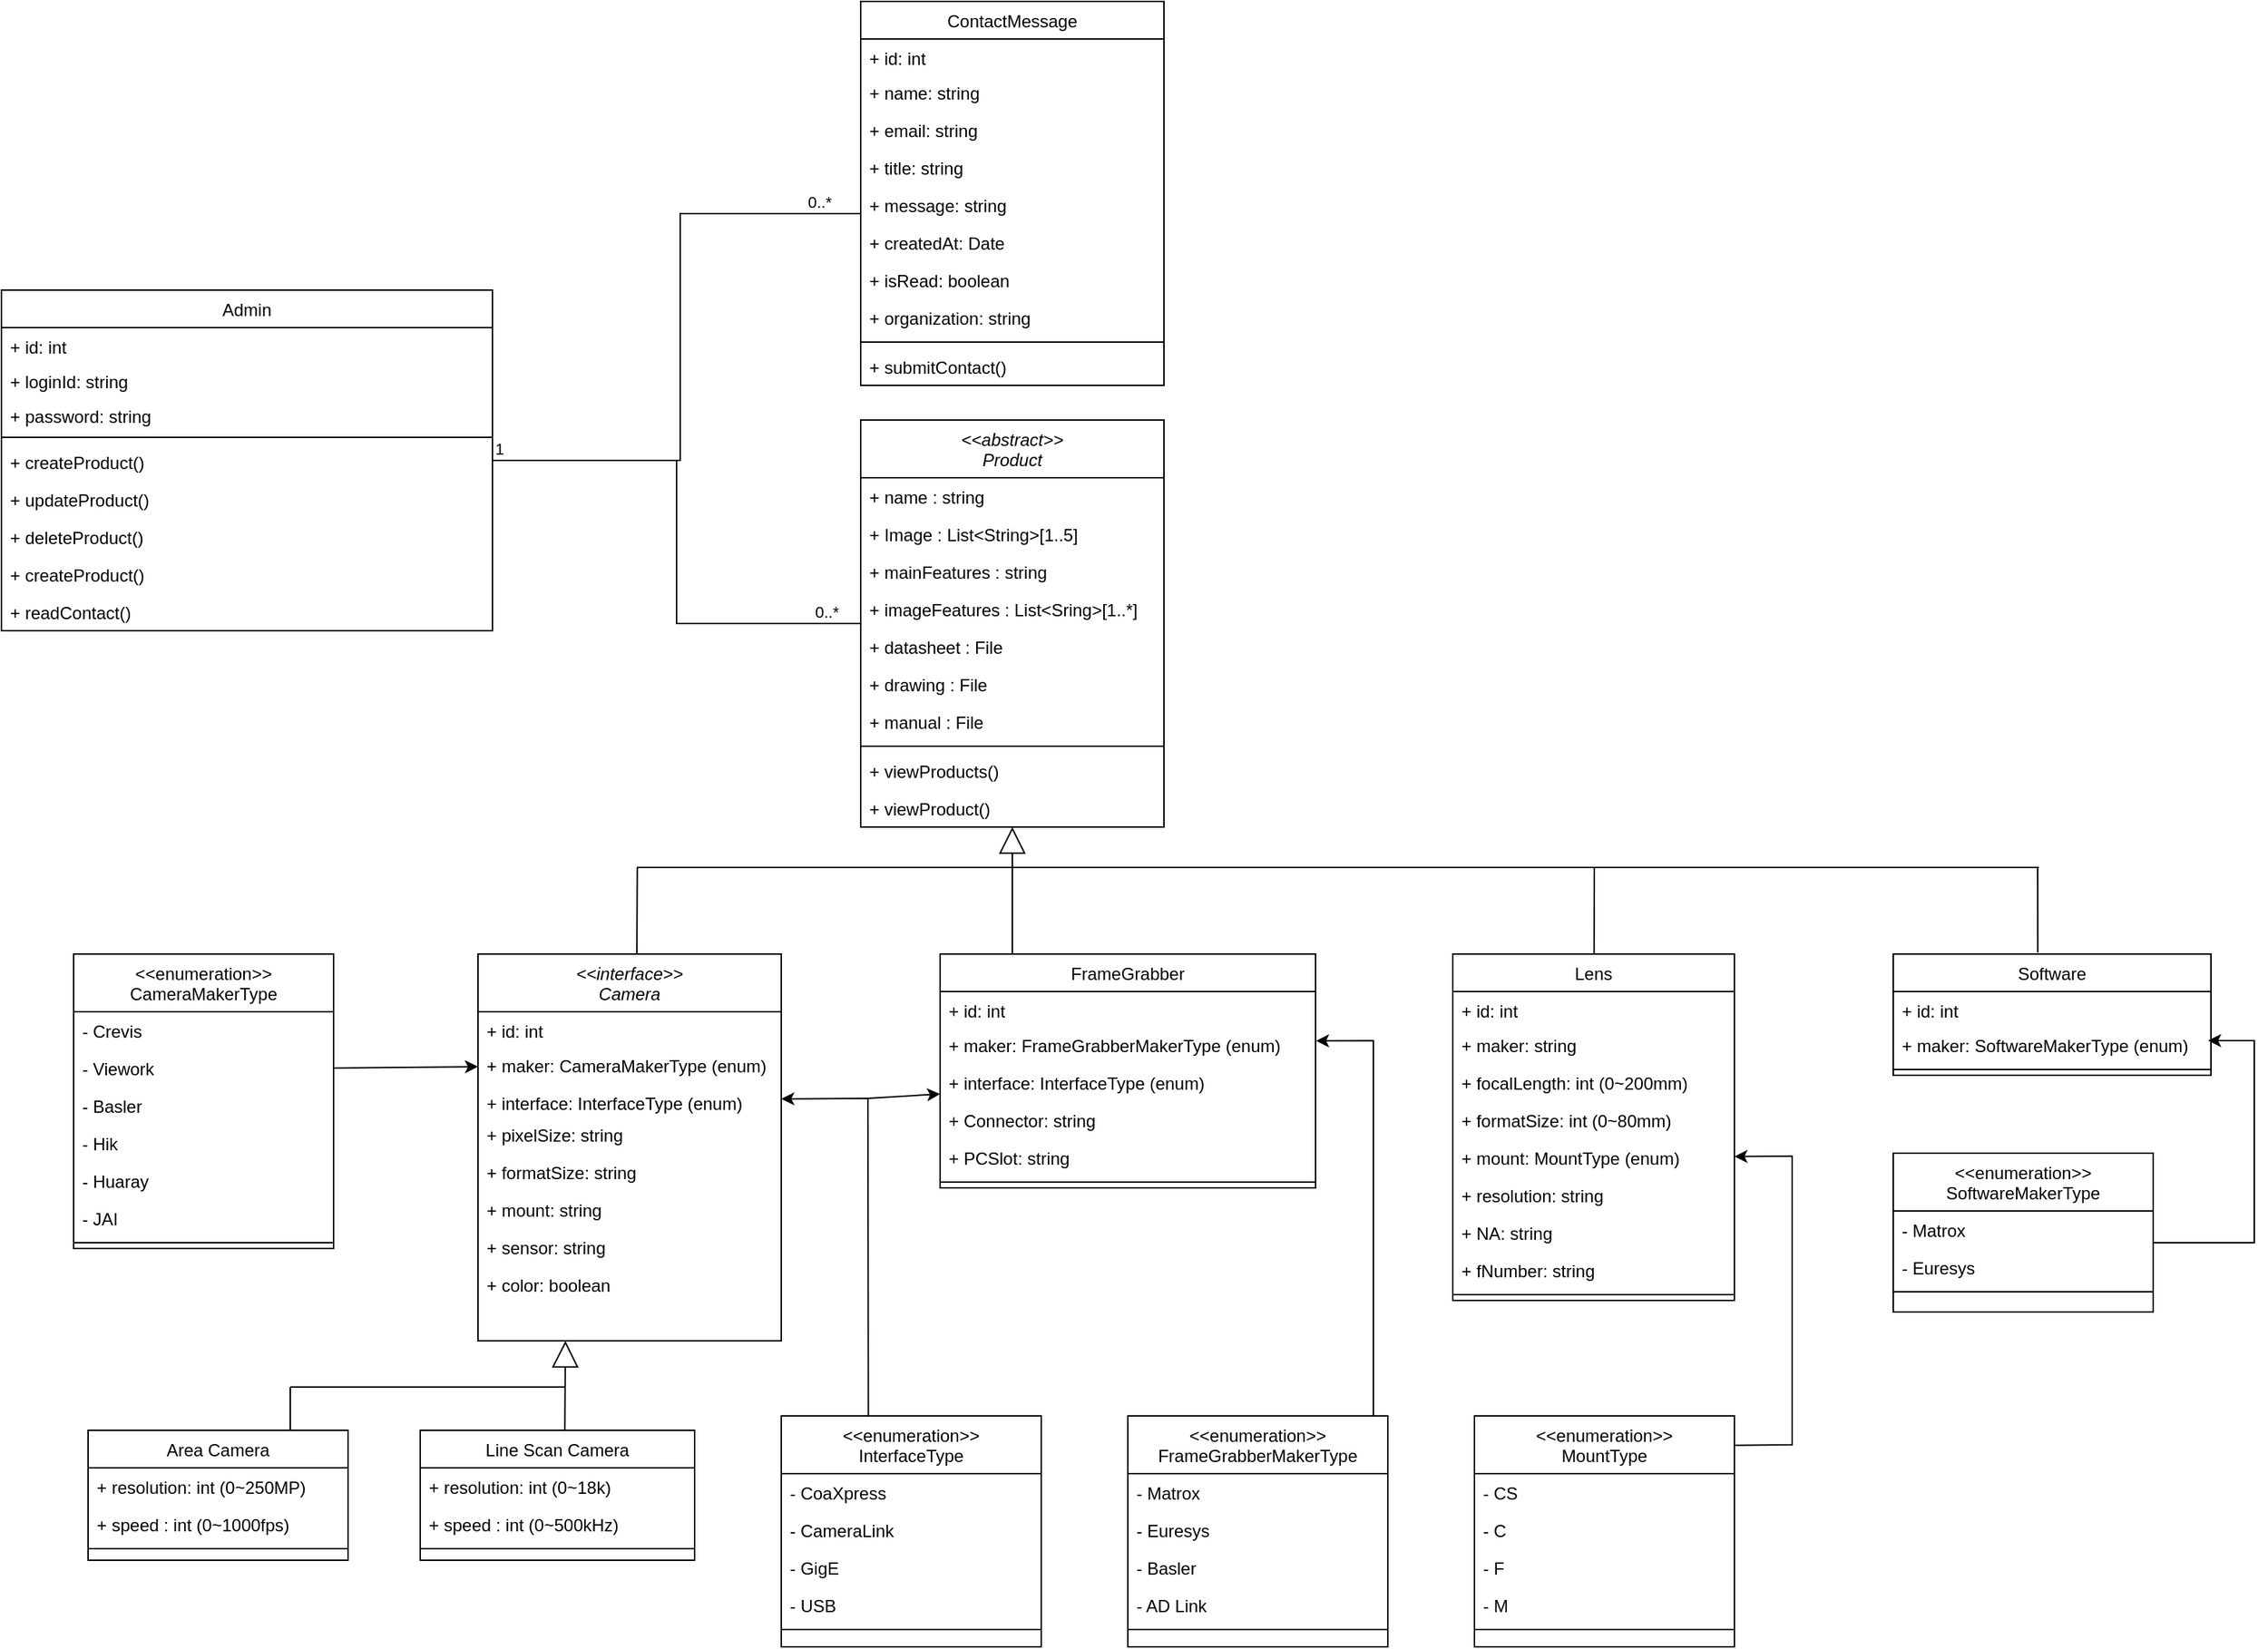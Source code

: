 <mxfile version="26.2.14">
  <diagram id="C5RBs43oDa-KdzZeNtuy" name="Page-1">
    <mxGraphModel dx="2347" dy="875" grid="1" gridSize="10" guides="1" tooltips="1" connect="1" arrows="1" fold="1" page="1" pageScale="1" pageWidth="827" pageHeight="1169" math="0" shadow="0">
      <root>
        <mxCell id="WIyWlLk6GJQsqaUBKTNV-0" />
        <mxCell id="WIyWlLk6GJQsqaUBKTNV-1" parent="WIyWlLk6GJQsqaUBKTNV-0" />
        <mxCell id="BNeq4px3UG7PVX7FRzOn-12" value="&lt;&lt;abstract&gt;&gt;&#xa;Product" style="swimlane;fontStyle=2;align=center;verticalAlign=top;childLayout=stackLayout;horizontal=1;startSize=40;horizontalStack=0;resizeParent=1;resizeLast=0;collapsible=1;marginBottom=0;rounded=0;shadow=0;strokeWidth=1;" parent="WIyWlLk6GJQsqaUBKTNV-1" vertex="1">
          <mxGeometry x="-165" y="305" width="210" height="282" as="geometry">
            <mxRectangle x="230" y="140" width="160" height="26" as="alternateBounds" />
          </mxGeometry>
        </mxCell>
        <mxCell id="BNeq4px3UG7PVX7FRzOn-13" value="+ name : string" style="text;align=left;verticalAlign=top;spacingLeft=4;spacingRight=4;overflow=hidden;rotatable=0;points=[[0,0.5],[1,0.5]];portConstraint=eastwest;" parent="BNeq4px3UG7PVX7FRzOn-12" vertex="1">
          <mxGeometry y="40" width="210" height="26" as="geometry" />
        </mxCell>
        <mxCell id="BNeq4px3UG7PVX7FRzOn-14" value="+ Image : List&lt;String&gt;[1..5]" style="text;align=left;verticalAlign=top;spacingLeft=4;spacingRight=4;overflow=hidden;rotatable=0;points=[[0,0.5],[1,0.5]];portConstraint=eastwest;rounded=0;shadow=0;html=0;" parent="BNeq4px3UG7PVX7FRzOn-12" vertex="1">
          <mxGeometry y="66" width="210" height="26" as="geometry" />
        </mxCell>
        <mxCell id="BNeq4px3UG7PVX7FRzOn-15" value="+ mainFeatures : string" style="text;align=left;verticalAlign=top;spacingLeft=4;spacingRight=4;overflow=hidden;rotatable=0;points=[[0,0.5],[1,0.5]];portConstraint=eastwest;rounded=0;shadow=0;html=0;" parent="BNeq4px3UG7PVX7FRzOn-12" vertex="1">
          <mxGeometry y="92" width="210" height="26" as="geometry" />
        </mxCell>
        <mxCell id="BNeq4px3UG7PVX7FRzOn-16" value="+ imageFeatures : List&lt;Sring&gt;[1..*]" style="text;align=left;verticalAlign=top;spacingLeft=4;spacingRight=4;overflow=hidden;rotatable=0;points=[[0,0.5],[1,0.5]];portConstraint=eastwest;rounded=0;shadow=0;html=0;" parent="BNeq4px3UG7PVX7FRzOn-12" vertex="1">
          <mxGeometry y="118" width="210" height="26" as="geometry" />
        </mxCell>
        <mxCell id="BNeq4px3UG7PVX7FRzOn-17" value="+ datasheet : File" style="text;align=left;verticalAlign=top;spacingLeft=4;spacingRight=4;overflow=hidden;rotatable=0;points=[[0,0.5],[1,0.5]];portConstraint=eastwest;rounded=0;shadow=0;html=0;" parent="BNeq4px3UG7PVX7FRzOn-12" vertex="1">
          <mxGeometry y="144" width="210" height="26" as="geometry" />
        </mxCell>
        <mxCell id="BNeq4px3UG7PVX7FRzOn-18" value="+ drawing : File" style="text;align=left;verticalAlign=top;spacingLeft=4;spacingRight=4;overflow=hidden;rotatable=0;points=[[0,0.5],[1,0.5]];portConstraint=eastwest;rounded=0;shadow=0;html=0;" parent="BNeq4px3UG7PVX7FRzOn-12" vertex="1">
          <mxGeometry y="170" width="210" height="26" as="geometry" />
        </mxCell>
        <mxCell id="BNeq4px3UG7PVX7FRzOn-19" value="+ manual : File" style="text;align=left;verticalAlign=top;spacingLeft=4;spacingRight=4;overflow=hidden;rotatable=0;points=[[0,0.5],[1,0.5]];portConstraint=eastwest;rounded=0;shadow=0;html=0;" parent="BNeq4px3UG7PVX7FRzOn-12" vertex="1">
          <mxGeometry y="196" width="210" height="26" as="geometry" />
        </mxCell>
        <mxCell id="nLLsvmatSyjKDxN5_Jng-43" value="" style="line;html=1;strokeWidth=1;align=left;verticalAlign=middle;spacingTop=-1;spacingLeft=3;spacingRight=3;rotatable=0;labelPosition=right;points=[];portConstraint=eastwest;" vertex="1" parent="BNeq4px3UG7PVX7FRzOn-12">
          <mxGeometry y="222" width="210" height="8" as="geometry" />
        </mxCell>
        <mxCell id="nLLsvmatSyjKDxN5_Jng-44" value="+ viewProducts()" style="text;align=left;verticalAlign=top;spacingLeft=4;spacingRight=4;overflow=hidden;rotatable=0;points=[[0,0.5],[1,0.5]];portConstraint=eastwest;fontColor=default;" vertex="1" parent="BNeq4px3UG7PVX7FRzOn-12">
          <mxGeometry y="230" width="210" height="26" as="geometry" />
        </mxCell>
        <mxCell id="nLLsvmatSyjKDxN5_Jng-45" value="+ viewProduct()" style="text;align=left;verticalAlign=top;spacingLeft=4;spacingRight=4;overflow=hidden;rotatable=0;points=[[0,0.5],[1,0.5]];portConstraint=eastwest;fontColor=default;" vertex="1" parent="BNeq4px3UG7PVX7FRzOn-12">
          <mxGeometry y="256" width="210" height="26" as="geometry" />
        </mxCell>
        <mxCell id="BNeq4px3UG7PVX7FRzOn-20" value="Lens" style="swimlane;fontStyle=0;align=center;verticalAlign=top;childLayout=stackLayout;horizontal=1;startSize=26;horizontalStack=0;resizeParent=1;resizeLast=0;collapsible=1;marginBottom=0;rounded=0;shadow=0;strokeWidth=1;" parent="WIyWlLk6GJQsqaUBKTNV-1" vertex="1">
          <mxGeometry x="245" y="675" width="195" height="240" as="geometry">
            <mxRectangle x="130" y="380" width="160" height="26" as="alternateBounds" />
          </mxGeometry>
        </mxCell>
        <mxCell id="nLLsvmatSyjKDxN5_Jng-7" value="+ id: int  " style="text;align=left;verticalAlign=top;spacingLeft=4;spacingRight=4;overflow=hidden;rotatable=0;points=[[0,0.5],[1,0.5]];portConstraint=eastwest;" vertex="1" parent="BNeq4px3UG7PVX7FRzOn-20">
          <mxGeometry y="26" width="195" height="24" as="geometry" />
        </mxCell>
        <mxCell id="BNeq4px3UG7PVX7FRzOn-21" value="+ maker: string  &#xa;" style="text;align=left;verticalAlign=top;spacingLeft=4;spacingRight=4;overflow=hidden;rotatable=0;points=[[0,0.5],[1,0.5]];portConstraint=eastwest;" parent="BNeq4px3UG7PVX7FRzOn-20" vertex="1">
          <mxGeometry y="50" width="195" height="26" as="geometry" />
        </mxCell>
        <mxCell id="BNeq4px3UG7PVX7FRzOn-22" value="+ focalLength: int (0~200mm)  &#xa;" style="text;align=left;verticalAlign=top;spacingLeft=4;spacingRight=4;overflow=hidden;rotatable=0;points=[[0,0.5],[1,0.5]];portConstraint=eastwest;" parent="BNeq4px3UG7PVX7FRzOn-20" vertex="1">
          <mxGeometry y="76" width="195" height="26" as="geometry" />
        </mxCell>
        <mxCell id="BNeq4px3UG7PVX7FRzOn-23" value="+ formatSize: int (0~80mm)  " style="text;align=left;verticalAlign=top;spacingLeft=4;spacingRight=4;overflow=hidden;rotatable=0;points=[[0,0.5],[1,0.5]];portConstraint=eastwest;rounded=0;shadow=0;html=0;" parent="BNeq4px3UG7PVX7FRzOn-20" vertex="1">
          <mxGeometry y="102" width="195" height="26" as="geometry" />
        </mxCell>
        <mxCell id="BNeq4px3UG7PVX7FRzOn-24" value="+ mount: MountType (enum)  " style="text;align=left;verticalAlign=top;spacingLeft=4;spacingRight=4;overflow=hidden;rotatable=0;points=[[0,0.5],[1,0.5]];portConstraint=eastwest;rounded=0;shadow=0;html=0;" parent="BNeq4px3UG7PVX7FRzOn-20" vertex="1">
          <mxGeometry y="128" width="195" height="26" as="geometry" />
        </mxCell>
        <mxCell id="BNeq4px3UG7PVX7FRzOn-25" value="+ resolution: string  " style="text;align=left;verticalAlign=top;spacingLeft=4;spacingRight=4;overflow=hidden;rotatable=0;points=[[0,0.5],[1,0.5]];portConstraint=eastwest;rounded=0;shadow=0;html=0;" parent="BNeq4px3UG7PVX7FRzOn-20" vertex="1">
          <mxGeometry y="154" width="195" height="26" as="geometry" />
        </mxCell>
        <mxCell id="BNeq4px3UG7PVX7FRzOn-26" value="+ NA: string  " style="text;align=left;verticalAlign=top;spacingLeft=4;spacingRight=4;overflow=hidden;rotatable=0;points=[[0,0.5],[1,0.5]];portConstraint=eastwest;rounded=0;shadow=0;html=0;" parent="BNeq4px3UG7PVX7FRzOn-20" vertex="1">
          <mxGeometry y="180" width="195" height="26" as="geometry" />
        </mxCell>
        <mxCell id="BNeq4px3UG7PVX7FRzOn-27" value="+ fNumber: string" style="text;align=left;verticalAlign=top;spacingLeft=4;spacingRight=4;overflow=hidden;rotatable=0;points=[[0,0.5],[1,0.5]];portConstraint=eastwest;rounded=0;shadow=0;html=0;" parent="BNeq4px3UG7PVX7FRzOn-20" vertex="1">
          <mxGeometry y="206" width="195" height="26" as="geometry" />
        </mxCell>
        <mxCell id="BNeq4px3UG7PVX7FRzOn-28" value="" style="line;html=1;strokeWidth=1;align=left;verticalAlign=middle;spacingTop=-1;spacingLeft=3;spacingRight=3;rotatable=0;labelPosition=right;points=[];portConstraint=eastwest;" parent="BNeq4px3UG7PVX7FRzOn-20" vertex="1">
          <mxGeometry y="232" width="195" height="8" as="geometry" />
        </mxCell>
        <mxCell id="BNeq4px3UG7PVX7FRzOn-32" value="Admin" style="swimlane;fontStyle=0;align=center;verticalAlign=top;childLayout=stackLayout;horizontal=1;startSize=26;horizontalStack=0;resizeParent=1;resizeLast=0;collapsible=1;marginBottom=0;rounded=0;shadow=0;strokeWidth=1;" parent="WIyWlLk6GJQsqaUBKTNV-1" vertex="1">
          <mxGeometry x="-760" y="215" width="340" height="236" as="geometry">
            <mxRectangle x="550" y="140" width="160" height="26" as="alternateBounds" />
          </mxGeometry>
        </mxCell>
        <mxCell id="nLLsvmatSyjKDxN5_Jng-1" value="+ id: int  " style="text;align=left;verticalAlign=top;spacingLeft=4;spacingRight=4;overflow=hidden;rotatable=0;points=[[0,0.5],[1,0.5]];portConstraint=eastwest;" vertex="1" parent="BNeq4px3UG7PVX7FRzOn-32">
          <mxGeometry y="26" width="340" height="24" as="geometry" />
        </mxCell>
        <mxCell id="nLLsvmatSyjKDxN5_Jng-2" value="+ loginId: string  " style="text;align=left;verticalAlign=top;spacingLeft=4;spacingRight=4;overflow=hidden;rotatable=0;points=[[0,0.5],[1,0.5]];portConstraint=eastwest;" vertex="1" parent="BNeq4px3UG7PVX7FRzOn-32">
          <mxGeometry y="50" width="340" height="24" as="geometry" />
        </mxCell>
        <mxCell id="nLLsvmatSyjKDxN5_Jng-3" value="+ password: string  " style="text;align=left;verticalAlign=top;spacingLeft=4;spacingRight=4;overflow=hidden;rotatable=0;points=[[0,0.5],[1,0.5]];portConstraint=eastwest;" vertex="1" parent="BNeq4px3UG7PVX7FRzOn-32">
          <mxGeometry y="74" width="340" height="24" as="geometry" />
        </mxCell>
        <mxCell id="BNeq4px3UG7PVX7FRzOn-33" value="" style="line;html=1;strokeWidth=1;align=left;verticalAlign=middle;spacingTop=-1;spacingLeft=3;spacingRight=3;rotatable=0;labelPosition=right;points=[];portConstraint=eastwest;" parent="BNeq4px3UG7PVX7FRzOn-32" vertex="1">
          <mxGeometry y="98" width="340" height="8" as="geometry" />
        </mxCell>
        <mxCell id="BNeq4px3UG7PVX7FRzOn-34" value="+ createProduct()  &#xa;" style="text;align=left;verticalAlign=top;spacingLeft=4;spacingRight=4;overflow=hidden;rotatable=0;points=[[0,0.5],[1,0.5]];portConstraint=eastwest;fontColor=default;" parent="BNeq4px3UG7PVX7FRzOn-32" vertex="1">
          <mxGeometry y="106" width="340" height="26" as="geometry" />
        </mxCell>
        <mxCell id="BNeq4px3UG7PVX7FRzOn-35" value="+ updateProduct() " style="text;align=left;verticalAlign=top;spacingLeft=4;spacingRight=4;overflow=hidden;rotatable=0;points=[[0,0.5],[1,0.5]];portConstraint=eastwest;fontColor=default;" parent="BNeq4px3UG7PVX7FRzOn-32" vertex="1">
          <mxGeometry y="132" width="340" height="26" as="geometry" />
        </mxCell>
        <mxCell id="BNeq4px3UG7PVX7FRzOn-36" value="+ deleteProduct()" style="text;align=left;verticalAlign=top;spacingLeft=4;spacingRight=4;overflow=hidden;rotatable=0;points=[[0,0.5],[1,0.5]];portConstraint=eastwest;fontColor=default;" parent="BNeq4px3UG7PVX7FRzOn-32" vertex="1">
          <mxGeometry y="158" width="340" height="26" as="geometry" />
        </mxCell>
        <mxCell id="BNeq4px3UG7PVX7FRzOn-37" value="+ createProduct()  &#xa;" style="text;align=left;verticalAlign=top;spacingLeft=4;spacingRight=4;overflow=hidden;rotatable=0;points=[[0,0.5],[1,0.5]];portConstraint=eastwest;fontColor=default;" parent="BNeq4px3UG7PVX7FRzOn-32" vertex="1">
          <mxGeometry y="184" width="340" height="26" as="geometry" />
        </mxCell>
        <mxCell id="BNeq4px3UG7PVX7FRzOn-38" value="+ readContact()" style="text;align=left;verticalAlign=top;spacingLeft=4;spacingRight=4;overflow=hidden;rotatable=0;points=[[0,0.5],[1,0.5]];portConstraint=eastwest;" parent="BNeq4px3UG7PVX7FRzOn-32" vertex="1">
          <mxGeometry y="210" width="340" height="26" as="geometry" />
        </mxCell>
        <mxCell id="BNeq4px3UG7PVX7FRzOn-45" value="&lt;&lt;interface&gt;&gt;&#xa;Camera" style="swimlane;fontStyle=2;align=center;verticalAlign=top;childLayout=stackLayout;horizontal=1;startSize=40;horizontalStack=0;resizeParent=1;resizeLast=0;collapsible=1;marginBottom=0;rounded=0;shadow=0;strokeWidth=1;" parent="WIyWlLk6GJQsqaUBKTNV-1" vertex="1">
          <mxGeometry x="-430" y="675" width="210" height="268" as="geometry">
            <mxRectangle x="230" y="140" width="160" height="26" as="alternateBounds" />
          </mxGeometry>
        </mxCell>
        <mxCell id="nLLsvmatSyjKDxN5_Jng-5" value="+ id: int  " style="text;align=left;verticalAlign=top;spacingLeft=4;spacingRight=4;overflow=hidden;rotatable=0;points=[[0,0.5],[1,0.5]];portConstraint=eastwest;" vertex="1" parent="BNeq4px3UG7PVX7FRzOn-45">
          <mxGeometry y="40" width="210" height="24" as="geometry" />
        </mxCell>
        <mxCell id="BNeq4px3UG7PVX7FRzOn-46" value="+ maker: CameraMakerType (enum)  &#xa;" style="text;align=left;verticalAlign=top;spacingLeft=4;spacingRight=4;overflow=hidden;rotatable=0;points=[[0,0.5],[1,0.5]];portConstraint=eastwest;" parent="BNeq4px3UG7PVX7FRzOn-45" vertex="1">
          <mxGeometry y="64" width="210" height="26" as="geometry" />
        </mxCell>
        <mxCell id="BNeq4px3UG7PVX7FRzOn-47" value="+ interface: InterfaceType (enum)&#xa;" style="text;align=left;verticalAlign=top;spacingLeft=4;spacingRight=4;overflow=hidden;rotatable=0;points=[[0,0.5],[1,0.5]];portConstraint=eastwest;" parent="BNeq4px3UG7PVX7FRzOn-45" vertex="1">
          <mxGeometry y="90" width="210" height="22" as="geometry" />
        </mxCell>
        <mxCell id="BNeq4px3UG7PVX7FRzOn-49" value="+ pixelSize: string  &#xa;" style="text;align=left;verticalAlign=top;spacingLeft=4;spacingRight=4;overflow=hidden;rotatable=0;points=[[0,0.5],[1,0.5]];portConstraint=eastwest;" parent="BNeq4px3UG7PVX7FRzOn-45" vertex="1">
          <mxGeometry y="112" width="210" height="26" as="geometry" />
        </mxCell>
        <mxCell id="BNeq4px3UG7PVX7FRzOn-50" value="+ formatSize: string  &#xa;" style="text;align=left;verticalAlign=top;spacingLeft=4;spacingRight=4;overflow=hidden;rotatable=0;points=[[0,0.5],[1,0.5]];portConstraint=eastwest;rounded=0;shadow=0;html=0;" parent="BNeq4px3UG7PVX7FRzOn-45" vertex="1">
          <mxGeometry y="138" width="210" height="26" as="geometry" />
        </mxCell>
        <mxCell id="BNeq4px3UG7PVX7FRzOn-51" value="+ mount: string  &#xa;" style="text;align=left;verticalAlign=top;spacingLeft=4;spacingRight=4;overflow=hidden;rotatable=0;points=[[0,0.5],[1,0.5]];portConstraint=eastwest;rounded=0;shadow=0;html=0;" parent="BNeq4px3UG7PVX7FRzOn-45" vertex="1">
          <mxGeometry y="164" width="210" height="26" as="geometry" />
        </mxCell>
        <mxCell id="BNeq4px3UG7PVX7FRzOn-52" value="+ sensor: string  &#xa;" style="text;align=left;verticalAlign=top;spacingLeft=4;spacingRight=4;overflow=hidden;rotatable=0;points=[[0,0.5],[1,0.5]];portConstraint=eastwest;rounded=0;shadow=0;html=0;" parent="BNeq4px3UG7PVX7FRzOn-45" vertex="1">
          <mxGeometry y="190" width="210" height="26" as="geometry" />
        </mxCell>
        <mxCell id="BNeq4px3UG7PVX7FRzOn-53" value="+ color: boolean" style="text;align=left;verticalAlign=top;spacingLeft=4;spacingRight=4;overflow=hidden;rotatable=0;points=[[0,0.5],[1,0.5]];portConstraint=eastwest;rounded=0;shadow=0;html=0;" parent="BNeq4px3UG7PVX7FRzOn-45" vertex="1">
          <mxGeometry y="216" width="210" height="26" as="geometry" />
        </mxCell>
        <mxCell id="BNeq4px3UG7PVX7FRzOn-54" value="Line Scan Camera" style="swimlane;fontStyle=0;align=center;verticalAlign=top;childLayout=stackLayout;horizontal=1;startSize=26;horizontalStack=0;resizeParent=1;resizeLast=0;collapsible=1;marginBottom=0;rounded=0;shadow=0;strokeWidth=1;" parent="WIyWlLk6GJQsqaUBKTNV-1" vertex="1">
          <mxGeometry x="-470" y="1005" width="190" height="90" as="geometry">
            <mxRectangle x="130" y="380" width="160" height="26" as="alternateBounds" />
          </mxGeometry>
        </mxCell>
        <mxCell id="BNeq4px3UG7PVX7FRzOn-55" value="+ resolution: int (0~18k)" style="text;align=left;verticalAlign=top;spacingLeft=4;spacingRight=4;overflow=hidden;rotatable=0;points=[[0,0.5],[1,0.5]];portConstraint=eastwest;" parent="BNeq4px3UG7PVX7FRzOn-54" vertex="1">
          <mxGeometry y="26" width="190" height="26" as="geometry" />
        </mxCell>
        <mxCell id="BNeq4px3UG7PVX7FRzOn-56" value="+ speed : int (0~500kHz)" style="text;align=left;verticalAlign=top;spacingLeft=4;spacingRight=4;overflow=hidden;rotatable=0;points=[[0,0.5],[1,0.5]];portConstraint=eastwest;rounded=0;shadow=0;html=0;" parent="BNeq4px3UG7PVX7FRzOn-54" vertex="1">
          <mxGeometry y="52" width="190" height="26" as="geometry" />
        </mxCell>
        <mxCell id="BNeq4px3UG7PVX7FRzOn-57" value="" style="line;html=1;strokeWidth=1;align=left;verticalAlign=middle;spacingTop=-1;spacingLeft=3;spacingRight=3;rotatable=0;labelPosition=right;points=[];portConstraint=eastwest;" parent="BNeq4px3UG7PVX7FRzOn-54" vertex="1">
          <mxGeometry y="78" width="190" height="8" as="geometry" />
        </mxCell>
        <mxCell id="BNeq4px3UG7PVX7FRzOn-58" value="Area Camera" style="swimlane;fontStyle=0;align=center;verticalAlign=top;childLayout=stackLayout;horizontal=1;startSize=26;horizontalStack=0;resizeParent=1;resizeLast=0;collapsible=1;marginBottom=0;rounded=0;shadow=0;strokeWidth=1;" parent="WIyWlLk6GJQsqaUBKTNV-1" vertex="1">
          <mxGeometry x="-700" y="1005" width="180" height="90" as="geometry">
            <mxRectangle x="130" y="380" width="160" height="26" as="alternateBounds" />
          </mxGeometry>
        </mxCell>
        <mxCell id="BNeq4px3UG7PVX7FRzOn-59" value="+ resolution: int (0~250MP)" style="text;align=left;verticalAlign=top;spacingLeft=4;spacingRight=4;overflow=hidden;rotatable=0;points=[[0,0.5],[1,0.5]];portConstraint=eastwest;" parent="BNeq4px3UG7PVX7FRzOn-58" vertex="1">
          <mxGeometry y="26" width="180" height="26" as="geometry" />
        </mxCell>
        <mxCell id="BNeq4px3UG7PVX7FRzOn-60" value="+ speed : int (0~1000fps)" style="text;align=left;verticalAlign=top;spacingLeft=4;spacingRight=4;overflow=hidden;rotatable=0;points=[[0,0.5],[1,0.5]];portConstraint=eastwest;rounded=0;shadow=0;html=0;" parent="BNeq4px3UG7PVX7FRzOn-58" vertex="1">
          <mxGeometry y="52" width="180" height="26" as="geometry" />
        </mxCell>
        <mxCell id="BNeq4px3UG7PVX7FRzOn-61" value="" style="line;html=1;strokeWidth=1;align=left;verticalAlign=middle;spacingTop=-1;spacingLeft=3;spacingRight=3;rotatable=0;labelPosition=right;points=[];portConstraint=eastwest;" parent="BNeq4px3UG7PVX7FRzOn-58" vertex="1">
          <mxGeometry y="78" width="180" height="8" as="geometry" />
        </mxCell>
        <mxCell id="BNeq4px3UG7PVX7FRzOn-63" value="&lt;&lt;enumeration&gt;&gt;&#xa;CameraMakerType" style="swimlane;fontStyle=0;align=center;verticalAlign=top;childLayout=stackLayout;horizontal=1;startSize=40;horizontalStack=0;resizeParent=1;resizeLast=0;collapsible=1;marginBottom=0;rounded=0;shadow=0;strokeWidth=1;" parent="WIyWlLk6GJQsqaUBKTNV-1" vertex="1">
          <mxGeometry x="-710" y="675" width="180" height="204" as="geometry">
            <mxRectangle x="130" y="380" width="160" height="26" as="alternateBounds" />
          </mxGeometry>
        </mxCell>
        <mxCell id="BNeq4px3UG7PVX7FRzOn-64" value="- Crevis" style="text;align=left;verticalAlign=top;spacingLeft=4;spacingRight=4;overflow=hidden;rotatable=0;points=[[0,0.5],[1,0.5]];portConstraint=eastwest;rounded=0;shadow=0;html=0;" parent="BNeq4px3UG7PVX7FRzOn-63" vertex="1">
          <mxGeometry y="40" width="180" height="26" as="geometry" />
        </mxCell>
        <mxCell id="BNeq4px3UG7PVX7FRzOn-65" value="- Viework" style="text;align=left;verticalAlign=top;spacingLeft=4;spacingRight=4;overflow=hidden;rotatable=0;points=[[0,0.5],[1,0.5]];portConstraint=eastwest;rounded=0;shadow=0;html=0;" parent="BNeq4px3UG7PVX7FRzOn-63" vertex="1">
          <mxGeometry y="66" width="180" height="26" as="geometry" />
        </mxCell>
        <mxCell id="BNeq4px3UG7PVX7FRzOn-66" value="- Basler" style="text;align=left;verticalAlign=top;spacingLeft=4;spacingRight=4;overflow=hidden;rotatable=0;points=[[0,0.5],[1,0.5]];portConstraint=eastwest;rounded=0;shadow=0;html=0;" parent="BNeq4px3UG7PVX7FRzOn-63" vertex="1">
          <mxGeometry y="92" width="180" height="26" as="geometry" />
        </mxCell>
        <mxCell id="BNeq4px3UG7PVX7FRzOn-67" value="- Hik" style="text;align=left;verticalAlign=top;spacingLeft=4;spacingRight=4;overflow=hidden;rotatable=0;points=[[0,0.5],[1,0.5]];portConstraint=eastwest;rounded=0;shadow=0;html=0;" parent="BNeq4px3UG7PVX7FRzOn-63" vertex="1">
          <mxGeometry y="118" width="180" height="26" as="geometry" />
        </mxCell>
        <mxCell id="BNeq4px3UG7PVX7FRzOn-68" value="- Huaray" style="text;align=left;verticalAlign=top;spacingLeft=4;spacingRight=4;overflow=hidden;rotatable=0;points=[[0,0.5],[1,0.5]];portConstraint=eastwest;rounded=0;shadow=0;html=0;" parent="BNeq4px3UG7PVX7FRzOn-63" vertex="1">
          <mxGeometry y="144" width="180" height="26" as="geometry" />
        </mxCell>
        <mxCell id="BNeq4px3UG7PVX7FRzOn-69" value="- JAI" style="text;align=left;verticalAlign=top;spacingLeft=4;spacingRight=4;overflow=hidden;rotatable=0;points=[[0,0.5],[1,0.5]];portConstraint=eastwest;rounded=0;shadow=0;html=0;" parent="BNeq4px3UG7PVX7FRzOn-63" vertex="1">
          <mxGeometry y="170" width="180" height="26" as="geometry" />
        </mxCell>
        <mxCell id="BNeq4px3UG7PVX7FRzOn-70" value="" style="line;html=1;strokeWidth=1;align=left;verticalAlign=middle;spacingTop=-1;spacingLeft=3;spacingRight=3;rotatable=0;labelPosition=right;points=[];portConstraint=eastwest;" parent="BNeq4px3UG7PVX7FRzOn-63" vertex="1">
          <mxGeometry y="196" width="180" height="8" as="geometry" />
        </mxCell>
        <mxCell id="BNeq4px3UG7PVX7FRzOn-72" value="&lt;&lt;enumeration&gt;&gt;&#xa;MountType" style="swimlane;fontStyle=0;align=center;verticalAlign=top;childLayout=stackLayout;horizontal=1;startSize=40;horizontalStack=0;resizeParent=1;resizeLast=0;collapsible=1;marginBottom=0;rounded=0;shadow=0;strokeWidth=1;" parent="WIyWlLk6GJQsqaUBKTNV-1" vertex="1">
          <mxGeometry x="260" y="995" width="180" height="160" as="geometry">
            <mxRectangle x="130" y="380" width="160" height="26" as="alternateBounds" />
          </mxGeometry>
        </mxCell>
        <mxCell id="BNeq4px3UG7PVX7FRzOn-73" value="- CS" style="text;align=left;verticalAlign=top;spacingLeft=4;spacingRight=4;overflow=hidden;rotatable=0;points=[[0,0.5],[1,0.5]];portConstraint=eastwest;rounded=0;shadow=0;html=0;" parent="BNeq4px3UG7PVX7FRzOn-72" vertex="1">
          <mxGeometry y="40" width="180" height="26" as="geometry" />
        </mxCell>
        <mxCell id="BNeq4px3UG7PVX7FRzOn-74" value="- C" style="text;align=left;verticalAlign=top;spacingLeft=4;spacingRight=4;overflow=hidden;rotatable=0;points=[[0,0.5],[1,0.5]];portConstraint=eastwest;rounded=0;shadow=0;html=0;" parent="BNeq4px3UG7PVX7FRzOn-72" vertex="1">
          <mxGeometry y="66" width="180" height="26" as="geometry" />
        </mxCell>
        <mxCell id="BNeq4px3UG7PVX7FRzOn-75" value="- F" style="text;align=left;verticalAlign=top;spacingLeft=4;spacingRight=4;overflow=hidden;rotatable=0;points=[[0,0.5],[1,0.5]];portConstraint=eastwest;rounded=0;shadow=0;html=0;" parent="BNeq4px3UG7PVX7FRzOn-72" vertex="1">
          <mxGeometry y="92" width="180" height="26" as="geometry" />
        </mxCell>
        <mxCell id="BNeq4px3UG7PVX7FRzOn-76" value="- M" style="text;align=left;verticalAlign=top;spacingLeft=4;spacingRight=4;overflow=hidden;rotatable=0;points=[[0,0.5],[1,0.5]];portConstraint=eastwest;rounded=0;shadow=0;html=0;" parent="BNeq4px3UG7PVX7FRzOn-72" vertex="1">
          <mxGeometry y="118" width="180" height="26" as="geometry" />
        </mxCell>
        <mxCell id="BNeq4px3UG7PVX7FRzOn-77" value="" style="line;html=1;strokeWidth=1;align=left;verticalAlign=middle;spacingTop=-1;spacingLeft=3;spacingRight=3;rotatable=0;labelPosition=right;points=[];portConstraint=eastwest;" parent="BNeq4px3UG7PVX7FRzOn-72" vertex="1">
          <mxGeometry y="144" width="180" height="8" as="geometry" />
        </mxCell>
        <mxCell id="BNeq4px3UG7PVX7FRzOn-79" value="&lt;&lt;enumeration&gt;&gt;&#xa;InterfaceType" style="swimlane;fontStyle=0;align=center;verticalAlign=top;childLayout=stackLayout;horizontal=1;startSize=40;horizontalStack=0;resizeParent=1;resizeLast=0;collapsible=1;marginBottom=0;rounded=0;shadow=0;strokeWidth=1;" parent="WIyWlLk6GJQsqaUBKTNV-1" vertex="1">
          <mxGeometry x="-220" y="995" width="180" height="160" as="geometry">
            <mxRectangle x="130" y="380" width="160" height="26" as="alternateBounds" />
          </mxGeometry>
        </mxCell>
        <mxCell id="BNeq4px3UG7PVX7FRzOn-80" value="- CoaXpress" style="text;align=left;verticalAlign=top;spacingLeft=4;spacingRight=4;overflow=hidden;rotatable=0;points=[[0,0.5],[1,0.5]];portConstraint=eastwest;rounded=0;shadow=0;html=0;" parent="BNeq4px3UG7PVX7FRzOn-79" vertex="1">
          <mxGeometry y="40" width="180" height="26" as="geometry" />
        </mxCell>
        <mxCell id="BNeq4px3UG7PVX7FRzOn-81" value="- CameraLink" style="text;align=left;verticalAlign=top;spacingLeft=4;spacingRight=4;overflow=hidden;rotatable=0;points=[[0,0.5],[1,0.5]];portConstraint=eastwest;rounded=0;shadow=0;html=0;" parent="BNeq4px3UG7PVX7FRzOn-79" vertex="1">
          <mxGeometry y="66" width="180" height="26" as="geometry" />
        </mxCell>
        <mxCell id="BNeq4px3UG7PVX7FRzOn-82" value="- GigE" style="text;align=left;verticalAlign=top;spacingLeft=4;spacingRight=4;overflow=hidden;rotatable=0;points=[[0,0.5],[1,0.5]];portConstraint=eastwest;rounded=0;shadow=0;html=0;" parent="BNeq4px3UG7PVX7FRzOn-79" vertex="1">
          <mxGeometry y="92" width="180" height="26" as="geometry" />
        </mxCell>
        <mxCell id="BNeq4px3UG7PVX7FRzOn-83" value="- USB" style="text;align=left;verticalAlign=top;spacingLeft=4;spacingRight=4;overflow=hidden;rotatable=0;points=[[0,0.5],[1,0.5]];portConstraint=eastwest;rounded=0;shadow=0;html=0;" parent="BNeq4px3UG7PVX7FRzOn-79" vertex="1">
          <mxGeometry y="118" width="180" height="26" as="geometry" />
        </mxCell>
        <mxCell id="BNeq4px3UG7PVX7FRzOn-84" value="" style="line;html=1;strokeWidth=1;align=left;verticalAlign=middle;spacingTop=-1;spacingLeft=3;spacingRight=3;rotatable=0;labelPosition=right;points=[];portConstraint=eastwest;" parent="BNeq4px3UG7PVX7FRzOn-79" vertex="1">
          <mxGeometry y="144" width="180" height="8" as="geometry" />
        </mxCell>
        <mxCell id="BNeq4px3UG7PVX7FRzOn-86" value="&lt;&lt;enumeration&gt;&gt;&#xa;FrameGrabberMakerType" style="swimlane;fontStyle=0;align=center;verticalAlign=top;childLayout=stackLayout;horizontal=1;startSize=40;horizontalStack=0;resizeParent=1;resizeLast=0;collapsible=1;marginBottom=0;rounded=0;shadow=0;strokeWidth=1;" parent="WIyWlLk6GJQsqaUBKTNV-1" vertex="1">
          <mxGeometry x="20" y="995" width="180" height="160" as="geometry">
            <mxRectangle x="130" y="380" width="160" height="26" as="alternateBounds" />
          </mxGeometry>
        </mxCell>
        <mxCell id="BNeq4px3UG7PVX7FRzOn-87" value="- Matrox" style="text;align=left;verticalAlign=top;spacingLeft=4;spacingRight=4;overflow=hidden;rotatable=0;points=[[0,0.5],[1,0.5]];portConstraint=eastwest;rounded=0;shadow=0;html=0;" parent="BNeq4px3UG7PVX7FRzOn-86" vertex="1">
          <mxGeometry y="40" width="180" height="26" as="geometry" />
        </mxCell>
        <mxCell id="BNeq4px3UG7PVX7FRzOn-88" value="- Euresys" style="text;align=left;verticalAlign=top;spacingLeft=4;spacingRight=4;overflow=hidden;rotatable=0;points=[[0,0.5],[1,0.5]];portConstraint=eastwest;rounded=0;shadow=0;html=0;" parent="BNeq4px3UG7PVX7FRzOn-86" vertex="1">
          <mxGeometry y="66" width="180" height="26" as="geometry" />
        </mxCell>
        <mxCell id="BNeq4px3UG7PVX7FRzOn-89" value="- Basler" style="text;align=left;verticalAlign=top;spacingLeft=4;spacingRight=4;overflow=hidden;rotatable=0;points=[[0,0.5],[1,0.5]];portConstraint=eastwest;rounded=0;shadow=0;html=0;" parent="BNeq4px3UG7PVX7FRzOn-86" vertex="1">
          <mxGeometry y="92" width="180" height="26" as="geometry" />
        </mxCell>
        <mxCell id="BNeq4px3UG7PVX7FRzOn-90" value="- AD Link" style="text;align=left;verticalAlign=top;spacingLeft=4;spacingRight=4;overflow=hidden;rotatable=0;points=[[0,0.5],[1,0.5]];portConstraint=eastwest;rounded=0;shadow=0;html=0;" parent="BNeq4px3UG7PVX7FRzOn-86" vertex="1">
          <mxGeometry y="118" width="180" height="26" as="geometry" />
        </mxCell>
        <mxCell id="BNeq4px3UG7PVX7FRzOn-91" value="" style="line;html=1;strokeWidth=1;align=left;verticalAlign=middle;spacingTop=-1;spacingLeft=3;spacingRight=3;rotatable=0;labelPosition=right;points=[];portConstraint=eastwest;" parent="BNeq4px3UG7PVX7FRzOn-86" vertex="1">
          <mxGeometry y="144" width="180" height="8" as="geometry" />
        </mxCell>
        <mxCell id="BNeq4px3UG7PVX7FRzOn-92" value="FrameGrabber" style="swimlane;fontStyle=0;align=center;verticalAlign=top;childLayout=stackLayout;horizontal=1;startSize=26;horizontalStack=0;resizeParent=1;resizeLast=0;collapsible=1;marginBottom=0;rounded=0;shadow=0;strokeWidth=1;" parent="WIyWlLk6GJQsqaUBKTNV-1" vertex="1">
          <mxGeometry x="-110" y="675" width="260" height="162" as="geometry">
            <mxRectangle x="130" y="380" width="160" height="26" as="alternateBounds" />
          </mxGeometry>
        </mxCell>
        <mxCell id="nLLsvmatSyjKDxN5_Jng-6" value="+ id: int  " style="text;align=left;verticalAlign=top;spacingLeft=4;spacingRight=4;overflow=hidden;rotatable=0;points=[[0,0.5],[1,0.5]];portConstraint=eastwest;" vertex="1" parent="BNeq4px3UG7PVX7FRzOn-92">
          <mxGeometry y="26" width="260" height="24" as="geometry" />
        </mxCell>
        <mxCell id="BNeq4px3UG7PVX7FRzOn-93" value="+ maker: FrameGrabberMakerType (enum)  &#xa;" style="text;align=left;verticalAlign=top;spacingLeft=4;spacingRight=4;overflow=hidden;rotatable=0;points=[[0,0.5],[1,0.5]];portConstraint=eastwest;" parent="BNeq4px3UG7PVX7FRzOn-92" vertex="1">
          <mxGeometry y="50" width="260" height="26" as="geometry" />
        </mxCell>
        <mxCell id="BNeq4px3UG7PVX7FRzOn-94" value="+ interface: InterfaceType (enum)&#xa;" style="text;align=left;verticalAlign=top;spacingLeft=4;spacingRight=4;overflow=hidden;rotatable=0;points=[[0,0.5],[1,0.5]];portConstraint=eastwest;" parent="BNeq4px3UG7PVX7FRzOn-92" vertex="1">
          <mxGeometry y="76" width="260" height="26" as="geometry" />
        </mxCell>
        <mxCell id="BNeq4px3UG7PVX7FRzOn-95" value="+ Connector: string&#xa;" style="text;align=left;verticalAlign=top;spacingLeft=4;spacingRight=4;overflow=hidden;rotatable=0;points=[[0,0.5],[1,0.5]];portConstraint=eastwest;rounded=0;shadow=0;html=0;" parent="BNeq4px3UG7PVX7FRzOn-92" vertex="1">
          <mxGeometry y="102" width="260" height="26" as="geometry" />
        </mxCell>
        <mxCell id="BNeq4px3UG7PVX7FRzOn-96" value="+ PCSlot: string&#xa;" style="text;align=left;verticalAlign=top;spacingLeft=4;spacingRight=4;overflow=hidden;rotatable=0;points=[[0,0.5],[1,0.5]];portConstraint=eastwest;rounded=0;shadow=0;html=0;" parent="BNeq4px3UG7PVX7FRzOn-92" vertex="1">
          <mxGeometry y="128" width="260" height="26" as="geometry" />
        </mxCell>
        <mxCell id="BNeq4px3UG7PVX7FRzOn-100" value="" style="line;html=1;strokeWidth=1;align=left;verticalAlign=middle;spacingTop=-1;spacingLeft=3;spacingRight=3;rotatable=0;labelPosition=right;points=[];portConstraint=eastwest;" parent="BNeq4px3UG7PVX7FRzOn-92" vertex="1">
          <mxGeometry y="154" width="260" height="8" as="geometry" />
        </mxCell>
        <mxCell id="BNeq4px3UG7PVX7FRzOn-101" value="Software" style="swimlane;fontStyle=0;align=center;verticalAlign=top;childLayout=stackLayout;horizontal=1;startSize=26;horizontalStack=0;resizeParent=1;resizeLast=0;collapsible=1;marginBottom=0;rounded=0;shadow=0;strokeWidth=1;" parent="WIyWlLk6GJQsqaUBKTNV-1" vertex="1">
          <mxGeometry x="550" y="675" width="220" height="84" as="geometry">
            <mxRectangle x="130" y="380" width="160" height="26" as="alternateBounds" />
          </mxGeometry>
        </mxCell>
        <mxCell id="nLLsvmatSyjKDxN5_Jng-8" value="+ id: int  " style="text;align=left;verticalAlign=top;spacingLeft=4;spacingRight=4;overflow=hidden;rotatable=0;points=[[0,0.5],[1,0.5]];portConstraint=eastwest;" vertex="1" parent="BNeq4px3UG7PVX7FRzOn-101">
          <mxGeometry y="26" width="220" height="24" as="geometry" />
        </mxCell>
        <mxCell id="BNeq4px3UG7PVX7FRzOn-102" value="+ maker: SoftwareMakerType (enum)   &#xa;" style="text;align=left;verticalAlign=top;spacingLeft=4;spacingRight=4;overflow=hidden;rotatable=0;points=[[0,0.5],[1,0.5]];portConstraint=eastwest;" parent="BNeq4px3UG7PVX7FRzOn-101" vertex="1">
          <mxGeometry y="50" width="220" height="26" as="geometry" />
        </mxCell>
        <mxCell id="BNeq4px3UG7PVX7FRzOn-103" value="" style="line;html=1;strokeWidth=1;align=left;verticalAlign=middle;spacingTop=-1;spacingLeft=3;spacingRight=3;rotatable=0;labelPosition=right;points=[];portConstraint=eastwest;" parent="BNeq4px3UG7PVX7FRzOn-101" vertex="1">
          <mxGeometry y="76" width="220" height="8" as="geometry" />
        </mxCell>
        <mxCell id="BNeq4px3UG7PVX7FRzOn-105" value="&lt;&lt;enumeration&gt;&gt;&#xa;SoftwareMakerType" style="swimlane;fontStyle=0;align=center;verticalAlign=top;childLayout=stackLayout;horizontal=1;startSize=40;horizontalStack=0;resizeParent=1;resizeLast=0;collapsible=1;marginBottom=0;rounded=0;shadow=0;strokeWidth=1;" parent="WIyWlLk6GJQsqaUBKTNV-1" vertex="1">
          <mxGeometry x="550" y="813" width="180" height="110" as="geometry">
            <mxRectangle x="130" y="380" width="160" height="26" as="alternateBounds" />
          </mxGeometry>
        </mxCell>
        <mxCell id="BNeq4px3UG7PVX7FRzOn-106" value="- Matrox" style="text;align=left;verticalAlign=top;spacingLeft=4;spacingRight=4;overflow=hidden;rotatable=0;points=[[0,0.5],[1,0.5]];portConstraint=eastwest;rounded=0;shadow=0;html=0;" parent="BNeq4px3UG7PVX7FRzOn-105" vertex="1">
          <mxGeometry y="40" width="180" height="26" as="geometry" />
        </mxCell>
        <mxCell id="BNeq4px3UG7PVX7FRzOn-107" value="- Euresys" style="text;align=left;verticalAlign=top;spacingLeft=4;spacingRight=4;overflow=hidden;rotatable=0;points=[[0,0.5],[1,0.5]];portConstraint=eastwest;rounded=0;shadow=0;html=0;" parent="BNeq4px3UG7PVX7FRzOn-105" vertex="1">
          <mxGeometry y="66" width="180" height="26" as="geometry" />
        </mxCell>
        <mxCell id="BNeq4px3UG7PVX7FRzOn-108" value="" style="line;html=1;strokeWidth=1;align=left;verticalAlign=middle;spacingTop=-1;spacingLeft=3;spacingRight=3;rotatable=0;labelPosition=right;points=[];portConstraint=eastwest;" parent="BNeq4px3UG7PVX7FRzOn-105" vertex="1">
          <mxGeometry y="92" width="180" height="8" as="geometry" />
        </mxCell>
        <mxCell id="BNeq4px3UG7PVX7FRzOn-110" value="ContactMessage" style="swimlane;fontStyle=0;align=center;verticalAlign=top;childLayout=stackLayout;horizontal=1;startSize=26;horizontalStack=0;resizeParent=1;resizeLast=0;collapsible=1;marginBottom=0;rounded=0;shadow=0;strokeWidth=1;" parent="WIyWlLk6GJQsqaUBKTNV-1" vertex="1">
          <mxGeometry x="-165" y="15" width="210" height="266" as="geometry">
            <mxRectangle x="130" y="380" width="160" height="26" as="alternateBounds" />
          </mxGeometry>
        </mxCell>
        <mxCell id="BNeq4px3UG7PVX7FRzOn-111" value="+ id: int  " style="text;align=left;verticalAlign=top;spacingLeft=4;spacingRight=4;overflow=hidden;rotatable=0;points=[[0,0.5],[1,0.5]];portConstraint=eastwest;" parent="BNeq4px3UG7PVX7FRzOn-110" vertex="1">
          <mxGeometry y="26" width="210" height="24" as="geometry" />
        </mxCell>
        <mxCell id="BNeq4px3UG7PVX7FRzOn-112" value="+ name: string  &#xa;" style="text;align=left;verticalAlign=top;spacingLeft=4;spacingRight=4;overflow=hidden;rotatable=0;points=[[0,0.5],[1,0.5]];portConstraint=eastwest;" parent="BNeq4px3UG7PVX7FRzOn-110" vertex="1">
          <mxGeometry y="50" width="210" height="26" as="geometry" />
        </mxCell>
        <mxCell id="BNeq4px3UG7PVX7FRzOn-113" value="+ email: string  " style="text;align=left;verticalAlign=top;spacingLeft=4;spacingRight=4;overflow=hidden;rotatable=0;points=[[0,0.5],[1,0.5]];portConstraint=eastwest;rounded=0;shadow=0;html=0;" parent="BNeq4px3UG7PVX7FRzOn-110" vertex="1">
          <mxGeometry y="76" width="210" height="26" as="geometry" />
        </mxCell>
        <mxCell id="BNeq4px3UG7PVX7FRzOn-114" value="+ title: string" style="text;align=left;verticalAlign=top;spacingLeft=4;spacingRight=4;overflow=hidden;rotatable=0;points=[[0,0.5],[1,0.5]];portConstraint=eastwest;rounded=0;shadow=0;html=0;" parent="BNeq4px3UG7PVX7FRzOn-110" vertex="1">
          <mxGeometry y="102" width="210" height="26" as="geometry" />
        </mxCell>
        <mxCell id="BNeq4px3UG7PVX7FRzOn-115" value="+ message: string  " style="text;align=left;verticalAlign=top;spacingLeft=4;spacingRight=4;overflow=hidden;rotatable=0;points=[[0,0.5],[1,0.5]];portConstraint=eastwest;rounded=0;shadow=0;html=0;" parent="BNeq4px3UG7PVX7FRzOn-110" vertex="1">
          <mxGeometry y="128" width="210" height="26" as="geometry" />
        </mxCell>
        <mxCell id="BNeq4px3UG7PVX7FRzOn-116" value="+ createdAt: Date  " style="text;align=left;verticalAlign=top;spacingLeft=4;spacingRight=4;overflow=hidden;rotatable=0;points=[[0,0.5],[1,0.5]];portConstraint=eastwest;rounded=0;shadow=0;html=0;" parent="BNeq4px3UG7PVX7FRzOn-110" vertex="1">
          <mxGeometry y="154" width="210" height="26" as="geometry" />
        </mxCell>
        <mxCell id="BNeq4px3UG7PVX7FRzOn-117" value="+ isRead: boolean" style="text;align=left;verticalAlign=top;spacingLeft=4;spacingRight=4;overflow=hidden;rotatable=0;points=[[0,0.5],[1,0.5]];portConstraint=eastwest;rounded=0;shadow=0;html=0;" parent="BNeq4px3UG7PVX7FRzOn-110" vertex="1">
          <mxGeometry y="180" width="210" height="26" as="geometry" />
        </mxCell>
        <mxCell id="BNeq4px3UG7PVX7FRzOn-118" value="+ organization: string" style="text;align=left;verticalAlign=top;spacingLeft=4;spacingRight=4;overflow=hidden;rotatable=0;points=[[0,0.5],[1,0.5]];portConstraint=eastwest;rounded=0;shadow=0;html=0;" parent="BNeq4px3UG7PVX7FRzOn-110" vertex="1">
          <mxGeometry y="206" width="210" height="26" as="geometry" />
        </mxCell>
        <mxCell id="BNeq4px3UG7PVX7FRzOn-119" value="" style="line;html=1;strokeWidth=1;align=left;verticalAlign=middle;spacingTop=-1;spacingLeft=3;spacingRight=3;rotatable=0;labelPosition=right;points=[];portConstraint=eastwest;" parent="BNeq4px3UG7PVX7FRzOn-110" vertex="1">
          <mxGeometry y="232" width="210" height="8" as="geometry" />
        </mxCell>
        <mxCell id="BNeq4px3UG7PVX7FRzOn-44" value="+ submitContact()&#xa;" style="text;align=left;verticalAlign=top;spacingLeft=4;spacingRight=4;overflow=hidden;rotatable=0;points=[[0,0.5],[1,0.5]];portConstraint=eastwest;fontColor=default;" parent="BNeq4px3UG7PVX7FRzOn-110" vertex="1">
          <mxGeometry y="240" width="210" height="26" as="geometry" />
        </mxCell>
        <mxCell id="nLLsvmatSyjKDxN5_Jng-11" value="" style="endArrow=block;endSize=16;endFill=0;html=1;rounded=0;" edge="1" parent="WIyWlLk6GJQsqaUBKTNV-1" target="BNeq4px3UG7PVX7FRzOn-12">
          <mxGeometry width="160" relative="1" as="geometry">
            <mxPoint x="-60" y="675" as="sourcePoint" />
            <mxPoint x="140" y="575" as="targetPoint" />
          </mxGeometry>
        </mxCell>
        <mxCell id="nLLsvmatSyjKDxN5_Jng-13" value="" style="endArrow=none;html=1;rounded=0;" edge="1" parent="WIyWlLk6GJQsqaUBKTNV-1" target="BNeq4px3UG7PVX7FRzOn-20">
          <mxGeometry width="50" height="50" relative="1" as="geometry">
            <mxPoint x="343" y="615" as="sourcePoint" />
            <mxPoint x="-50" y="575" as="targetPoint" />
          </mxGeometry>
        </mxCell>
        <mxCell id="nLLsvmatSyjKDxN5_Jng-14" value="" style="endArrow=none;html=1;rounded=0;" edge="1" parent="WIyWlLk6GJQsqaUBKTNV-1">
          <mxGeometry width="50" height="50" relative="1" as="geometry">
            <mxPoint x="-319.69" y="615" as="sourcePoint" />
            <mxPoint x="-319.999" y="675" as="targetPoint" />
          </mxGeometry>
        </mxCell>
        <mxCell id="nLLsvmatSyjKDxN5_Jng-15" value="" style="endArrow=none;html=1;rounded=0;entryX=0.455;entryY=-0.012;entryDx=0;entryDy=0;entryPerimeter=0;" edge="1" parent="WIyWlLk6GJQsqaUBKTNV-1" target="BNeq4px3UG7PVX7FRzOn-101">
          <mxGeometry width="50" height="50" relative="1" as="geometry">
            <mxPoint x="650" y="615" as="sourcePoint" />
            <mxPoint x="639.76" y="675" as="targetPoint" />
          </mxGeometry>
        </mxCell>
        <mxCell id="nLLsvmatSyjKDxN5_Jng-16" value="" style="endArrow=none;html=1;rounded=0;" edge="1" parent="WIyWlLk6GJQsqaUBKTNV-1">
          <mxGeometry width="50" height="50" relative="1" as="geometry">
            <mxPoint x="-320" y="615" as="sourcePoint" />
            <mxPoint x="650.909" y="615" as="targetPoint" />
          </mxGeometry>
        </mxCell>
        <mxCell id="nLLsvmatSyjKDxN5_Jng-18" value="" style="endArrow=block;endSize=16;endFill=0;html=1;rounded=0;exitX=0.527;exitY=0.003;exitDx=0;exitDy=0;exitPerimeter=0;entryX=0.307;entryY=1.081;entryDx=0;entryDy=0;entryPerimeter=0;" edge="1" parent="WIyWlLk6GJQsqaUBKTNV-1" source="BNeq4px3UG7PVX7FRzOn-54">
          <mxGeometry width="160" relative="1" as="geometry">
            <mxPoint x="-370.0" y="1002.44" as="sourcePoint" />
            <mxPoint x="-369.46" y="942.996" as="targetPoint" />
          </mxGeometry>
        </mxCell>
        <mxCell id="nLLsvmatSyjKDxN5_Jng-19" value="" style="endArrow=none;html=1;rounded=0;" edge="1" parent="WIyWlLk6GJQsqaUBKTNV-1">
          <mxGeometry width="50" height="50" relative="1" as="geometry">
            <mxPoint x="-560" y="1005" as="sourcePoint" />
            <mxPoint x="-560" y="975" as="targetPoint" />
          </mxGeometry>
        </mxCell>
        <mxCell id="nLLsvmatSyjKDxN5_Jng-20" value="" style="endArrow=none;html=1;rounded=0;" edge="1" parent="WIyWlLk6GJQsqaUBKTNV-1">
          <mxGeometry width="50" height="50" relative="1" as="geometry">
            <mxPoint x="-560" y="975" as="sourcePoint" />
            <mxPoint x="-370" y="975" as="targetPoint" />
          </mxGeometry>
        </mxCell>
        <mxCell id="nLLsvmatSyjKDxN5_Jng-21" value="" style="endArrow=classic;html=1;rounded=0;exitX=1;exitY=0.5;exitDx=0;exitDy=0;" edge="1" parent="WIyWlLk6GJQsqaUBKTNV-1" source="BNeq4px3UG7PVX7FRzOn-65" target="BNeq4px3UG7PVX7FRzOn-46">
          <mxGeometry width="50" height="50" relative="1" as="geometry">
            <mxPoint x="-280" y="775" as="sourcePoint" />
            <mxPoint x="-230" y="725" as="targetPoint" />
          </mxGeometry>
        </mxCell>
        <mxCell id="nLLsvmatSyjKDxN5_Jng-22" value="" style="endArrow=classic;html=1;rounded=0;exitX=0.335;exitY=-0.002;exitDx=0;exitDy=0;exitPerimeter=0;" edge="1" parent="WIyWlLk6GJQsqaUBKTNV-1" source="BNeq4px3UG7PVX7FRzOn-79" target="BNeq4px3UG7PVX7FRzOn-47">
          <mxGeometry width="50" height="50" relative="1" as="geometry">
            <mxPoint x="-280" y="775" as="sourcePoint" />
            <mxPoint x="-230" y="725" as="targetPoint" />
            <Array as="points">
              <mxPoint x="-160" y="775" />
            </Array>
          </mxGeometry>
        </mxCell>
        <mxCell id="nLLsvmatSyjKDxN5_Jng-23" value="" style="endArrow=classic;html=1;rounded=0;" edge="1" parent="WIyWlLk6GJQsqaUBKTNV-1" target="BNeq4px3UG7PVX7FRzOn-94">
          <mxGeometry width="50" height="50" relative="1" as="geometry">
            <mxPoint x="-160" y="775" as="sourcePoint" />
            <mxPoint x="-110" y="725" as="targetPoint" />
          </mxGeometry>
        </mxCell>
        <mxCell id="nLLsvmatSyjKDxN5_Jng-24" value="" style="endArrow=classic;html=1;rounded=0;entryX=1.001;entryY=0.391;entryDx=0;entryDy=0;entryPerimeter=0;" edge="1" parent="WIyWlLk6GJQsqaUBKTNV-1" target="BNeq4px3UG7PVX7FRzOn-93">
          <mxGeometry width="50" height="50" relative="1" as="geometry">
            <mxPoint x="190" y="995" as="sourcePoint" />
            <mxPoint x="180" y="685" as="targetPoint" />
            <Array as="points">
              <mxPoint x="190" y="735" />
            </Array>
          </mxGeometry>
        </mxCell>
        <mxCell id="nLLsvmatSyjKDxN5_Jng-25" value="" style="endArrow=classic;html=1;rounded=0;exitX=1.002;exitY=0.127;exitDx=0;exitDy=0;exitPerimeter=0;" edge="1" parent="WIyWlLk6GJQsqaUBKTNV-1" source="BNeq4px3UG7PVX7FRzOn-72" target="BNeq4px3UG7PVX7FRzOn-24">
          <mxGeometry width="50" height="50" relative="1" as="geometry">
            <mxPoint x="430" y="1015" as="sourcePoint" />
            <mxPoint x="480" y="815" as="targetPoint" />
            <Array as="points">
              <mxPoint x="480" y="1015" />
              <mxPoint x="480" y="815" />
            </Array>
          </mxGeometry>
        </mxCell>
        <mxCell id="nLLsvmatSyjKDxN5_Jng-26" value="" style="endArrow=classic;html=1;rounded=0;" edge="1" parent="WIyWlLk6GJQsqaUBKTNV-1">
          <mxGeometry width="50" height="50" relative="1" as="geometry">
            <mxPoint x="730" y="875" as="sourcePoint" />
            <mxPoint x="768" y="735" as="targetPoint" />
            <Array as="points">
              <mxPoint x="800" y="875" />
              <mxPoint x="800" y="735" />
            </Array>
          </mxGeometry>
        </mxCell>
        <mxCell id="nLLsvmatSyjKDxN5_Jng-30" value="" style="endArrow=none;html=1;edgeStyle=orthogonalEdgeStyle;rounded=0;" edge="1" parent="WIyWlLk6GJQsqaUBKTNV-1" source="BNeq4px3UG7PVX7FRzOn-32" target="BNeq4px3UG7PVX7FRzOn-12">
          <mxGeometry relative="1" as="geometry">
            <mxPoint x="-250" y="365" as="sourcePoint" />
            <mxPoint x="-90" y="365" as="targetPoint" />
          </mxGeometry>
        </mxCell>
        <mxCell id="nLLsvmatSyjKDxN5_Jng-31" value="1" style="edgeLabel;resizable=0;html=1;align=left;verticalAlign=bottom;" connectable="0" vertex="1" parent="nLLsvmatSyjKDxN5_Jng-30">
          <mxGeometry x="-1" relative="1" as="geometry" />
        </mxCell>
        <mxCell id="nLLsvmatSyjKDxN5_Jng-32" value="0..*" style="edgeLabel;resizable=0;html=1;align=right;verticalAlign=bottom;" connectable="0" vertex="1" parent="nLLsvmatSyjKDxN5_Jng-30">
          <mxGeometry x="1" relative="1" as="geometry">
            <mxPoint x="-15" as="offset" />
          </mxGeometry>
        </mxCell>
        <mxCell id="nLLsvmatSyjKDxN5_Jng-36" value="" style="endArrow=none;html=1;edgeStyle=orthogonalEdgeStyle;rounded=0;" edge="1" parent="WIyWlLk6GJQsqaUBKTNV-1" source="BNeq4px3UG7PVX7FRzOn-32" target="BNeq4px3UG7PVX7FRzOn-110">
          <mxGeometry relative="1" as="geometry">
            <mxPoint x="-420" y="235" as="sourcePoint" />
            <mxPoint x="-260" y="235" as="targetPoint" />
            <Array as="points">
              <mxPoint x="-290" y="333" />
              <mxPoint x="-290" y="162" />
            </Array>
          </mxGeometry>
        </mxCell>
        <mxCell id="nLLsvmatSyjKDxN5_Jng-37" value="1" style="edgeLabel;resizable=0;html=1;align=left;verticalAlign=bottom;" connectable="0" vertex="1" parent="nLLsvmatSyjKDxN5_Jng-36">
          <mxGeometry x="-1" relative="1" as="geometry" />
        </mxCell>
        <mxCell id="nLLsvmatSyjKDxN5_Jng-38" value="0..*" style="edgeLabel;resizable=0;html=1;align=right;verticalAlign=bottom;" connectable="0" vertex="1" parent="nLLsvmatSyjKDxN5_Jng-36">
          <mxGeometry x="1" relative="1" as="geometry">
            <mxPoint x="-20" as="offset" />
          </mxGeometry>
        </mxCell>
      </root>
    </mxGraphModel>
  </diagram>
</mxfile>
